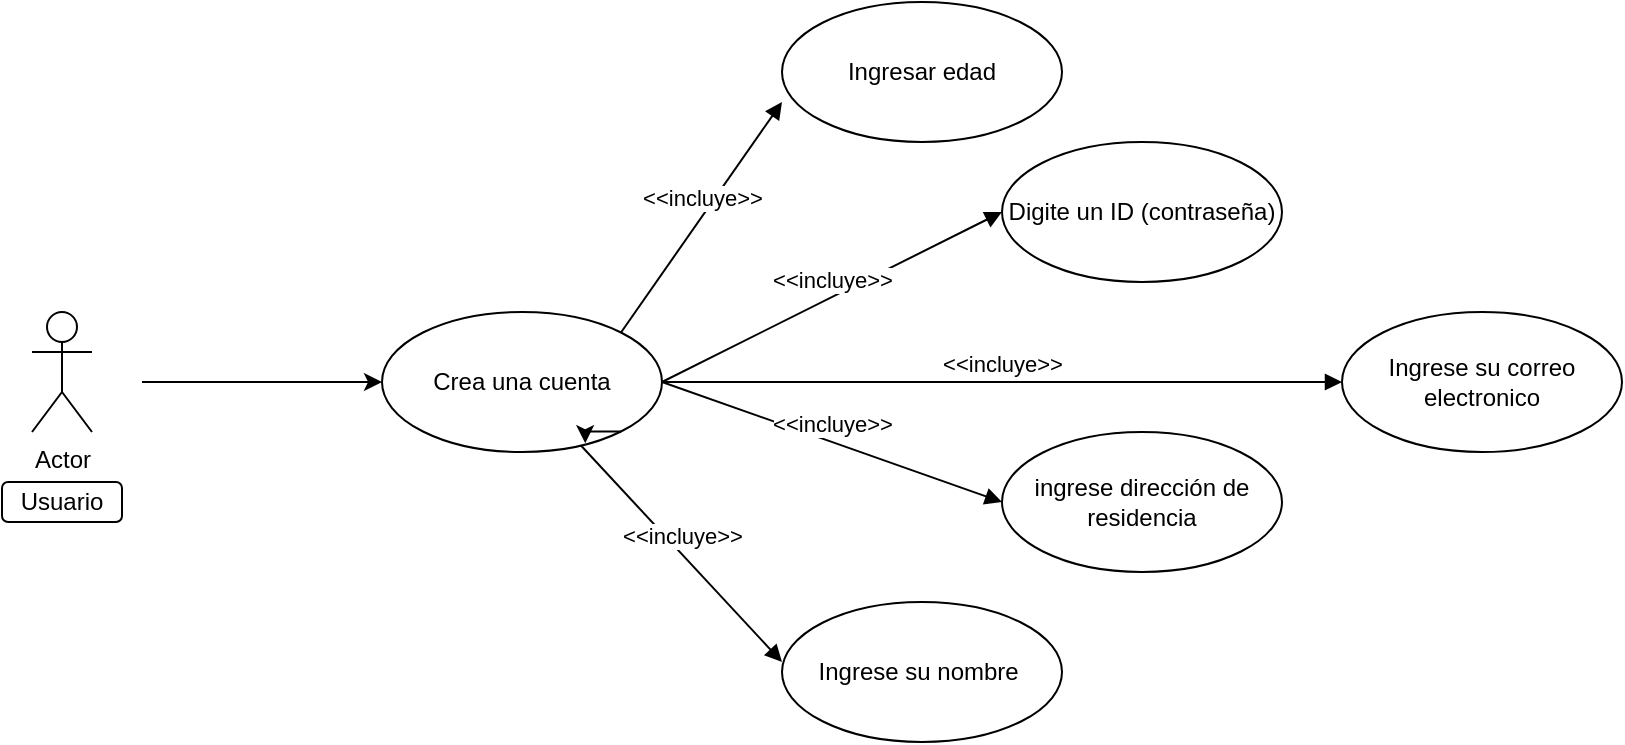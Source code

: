 <mxfile version="25.0.3">
  <diagram name="Página-1" id="H6Ulu4mql1GpVS18PES9">
    <mxGraphModel dx="819" dy="446" grid="1" gridSize="10" guides="1" tooltips="1" connect="1" arrows="1" fold="1" page="1" pageScale="1" pageWidth="850" pageHeight="1100" math="0" shadow="0">
      <root>
        <mxCell id="0" />
        <mxCell id="1" parent="0" />
        <mxCell id="w06J5Hg8Jt2xnVp7San8-3" value="Usuario" style="rounded=1;whiteSpace=wrap;html=1;" parent="1" vertex="1">
          <mxGeometry x="250" y="710" width="60" height="20" as="geometry" />
        </mxCell>
        <mxCell id="w06J5Hg8Jt2xnVp7San8-12" value="" style="endArrow=classic;html=1;rounded=0;exitX=1;exitY=0.5;exitDx=0;exitDy=0;" parent="1" edge="1">
          <mxGeometry width="50" height="50" relative="1" as="geometry">
            <mxPoint x="320" y="660" as="sourcePoint" />
            <mxPoint x="440" y="660" as="targetPoint" />
          </mxGeometry>
        </mxCell>
        <mxCell id="w06J5Hg8Jt2xnVp7San8-13" value="Crea una cuenta" style="ellipse;whiteSpace=wrap;html=1;" parent="1" vertex="1">
          <mxGeometry x="440" y="625" width="140" height="70" as="geometry" />
        </mxCell>
        <mxCell id="w06J5Hg8Jt2xnVp7San8-14" value="&amp;lt;&amp;lt;incluye&amp;gt;&amp;gt;" style="html=1;verticalAlign=bottom;endArrow=block;curved=0;rounded=0;exitX=1;exitY=0;exitDx=0;exitDy=0;" parent="1" source="w06J5Hg8Jt2xnVp7San8-13" edge="1">
          <mxGeometry width="80" relative="1" as="geometry">
            <mxPoint x="580" y="620" as="sourcePoint" />
            <mxPoint x="640" y="520" as="targetPoint" />
          </mxGeometry>
        </mxCell>
        <mxCell id="w06J5Hg8Jt2xnVp7San8-15" value="Ingresar edad" style="ellipse;whiteSpace=wrap;html=1;" parent="1" vertex="1">
          <mxGeometry x="640" y="470" width="140" height="70" as="geometry" />
        </mxCell>
        <mxCell id="w06J5Hg8Jt2xnVp7San8-17" value="&amp;lt;&amp;lt;incluye&amp;gt;&amp;gt;" style="html=1;verticalAlign=bottom;endArrow=block;curved=0;rounded=0;exitX=1;exitY=0.5;exitDx=0;exitDy=0;entryX=0;entryY=0.5;entryDx=0;entryDy=0;" parent="1" source="w06J5Hg8Jt2xnVp7San8-13" target="w06J5Hg8Jt2xnVp7San8-18" edge="1">
          <mxGeometry width="80" relative="1" as="geometry">
            <mxPoint x="620" y="795" as="sourcePoint" />
            <mxPoint x="740" y="660" as="targetPoint" />
          </mxGeometry>
        </mxCell>
        <mxCell id="w06J5Hg8Jt2xnVp7San8-18" value="Digite un ID (contraseña)" style="ellipse;whiteSpace=wrap;html=1;" parent="1" vertex="1">
          <mxGeometry x="750" y="540" width="140" height="70" as="geometry" />
        </mxCell>
        <mxCell id="w06J5Hg8Jt2xnVp7San8-19" value="Ingrese su nombre&amp;nbsp;" style="ellipse;whiteSpace=wrap;html=1;" parent="1" vertex="1">
          <mxGeometry x="640" y="770" width="140" height="70" as="geometry" />
        </mxCell>
        <mxCell id="w06J5Hg8Jt2xnVp7San8-20" value="&amp;lt;&amp;lt;incluye&amp;gt;&amp;gt;" style="html=1;verticalAlign=bottom;endArrow=block;curved=0;rounded=0;" parent="1" source="w06J5Hg8Jt2xnVp7San8-13" edge="1">
          <mxGeometry width="80" relative="1" as="geometry">
            <mxPoint x="550" y="825" as="sourcePoint" />
            <mxPoint x="640" y="800" as="targetPoint" />
          </mxGeometry>
        </mxCell>
        <mxCell id="w06J5Hg8Jt2xnVp7San8-22" value="&amp;lt;&amp;lt;incluye&amp;gt;&amp;gt;" style="html=1;verticalAlign=bottom;endArrow=block;curved=0;rounded=0;entryX=0;entryY=0.5;entryDx=0;entryDy=0;" parent="1" target="w06J5Hg8Jt2xnVp7San8-23" edge="1">
          <mxGeometry width="80" relative="1" as="geometry">
            <mxPoint x="580" y="660" as="sourcePoint" />
            <mxPoint x="710" y="720" as="targetPoint" />
          </mxGeometry>
        </mxCell>
        <mxCell id="w06J5Hg8Jt2xnVp7San8-23" value="ingrese dirección de residencia" style="ellipse;whiteSpace=wrap;html=1;" parent="1" vertex="1">
          <mxGeometry x="750" y="685" width="140" height="70" as="geometry" />
        </mxCell>
        <mxCell id="w06J5Hg8Jt2xnVp7San8-24" value="&amp;lt;&amp;lt;incluye&amp;gt;&amp;gt;" style="html=1;verticalAlign=bottom;endArrow=block;curved=0;rounded=0;exitX=1;exitY=0.5;exitDx=0;exitDy=0;" parent="1" source="w06J5Hg8Jt2xnVp7San8-13" edge="1">
          <mxGeometry width="80" relative="1" as="geometry">
            <mxPoint x="720" y="620" as="sourcePoint" />
            <mxPoint x="920" y="660" as="targetPoint" />
          </mxGeometry>
        </mxCell>
        <mxCell id="w06J5Hg8Jt2xnVp7San8-26" value="Ingrese su correo electronico" style="ellipse;whiteSpace=wrap;html=1;" parent="1" vertex="1">
          <mxGeometry x="920" y="625" width="140" height="70" as="geometry" />
        </mxCell>
        <mxCell id="dwFJ4bN_8yB-MlP7GtyO-1" value="Actor" style="shape=umlActor;verticalLabelPosition=bottom;verticalAlign=top;html=1;outlineConnect=0;" vertex="1" parent="1">
          <mxGeometry x="265" y="625" width="30" height="60" as="geometry" />
        </mxCell>
        <mxCell id="dwFJ4bN_8yB-MlP7GtyO-2" style="edgeStyle=orthogonalEdgeStyle;rounded=0;orthogonalLoop=1;jettySize=auto;html=1;exitX=1;exitY=1;exitDx=0;exitDy=0;entryX=0.726;entryY=0.937;entryDx=0;entryDy=0;entryPerimeter=0;" edge="1" parent="1" source="w06J5Hg8Jt2xnVp7San8-13" target="w06J5Hg8Jt2xnVp7San8-13">
          <mxGeometry relative="1" as="geometry" />
        </mxCell>
      </root>
    </mxGraphModel>
  </diagram>
</mxfile>
